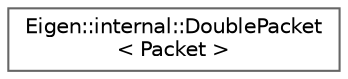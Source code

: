 digraph "类继承关系图"
{
 // LATEX_PDF_SIZE
  bgcolor="transparent";
  edge [fontname=Helvetica,fontsize=10,labelfontname=Helvetica,labelfontsize=10];
  node [fontname=Helvetica,fontsize=10,shape=box,height=0.2,width=0.4];
  rankdir="LR";
  Node0 [id="Node000000",label="Eigen::internal::DoublePacket\l\< Packet \>",height=0.2,width=0.4,color="grey40", fillcolor="white", style="filled",URL="$struct_eigen_1_1internal_1_1_double_packet.html",tooltip=" "];
}
